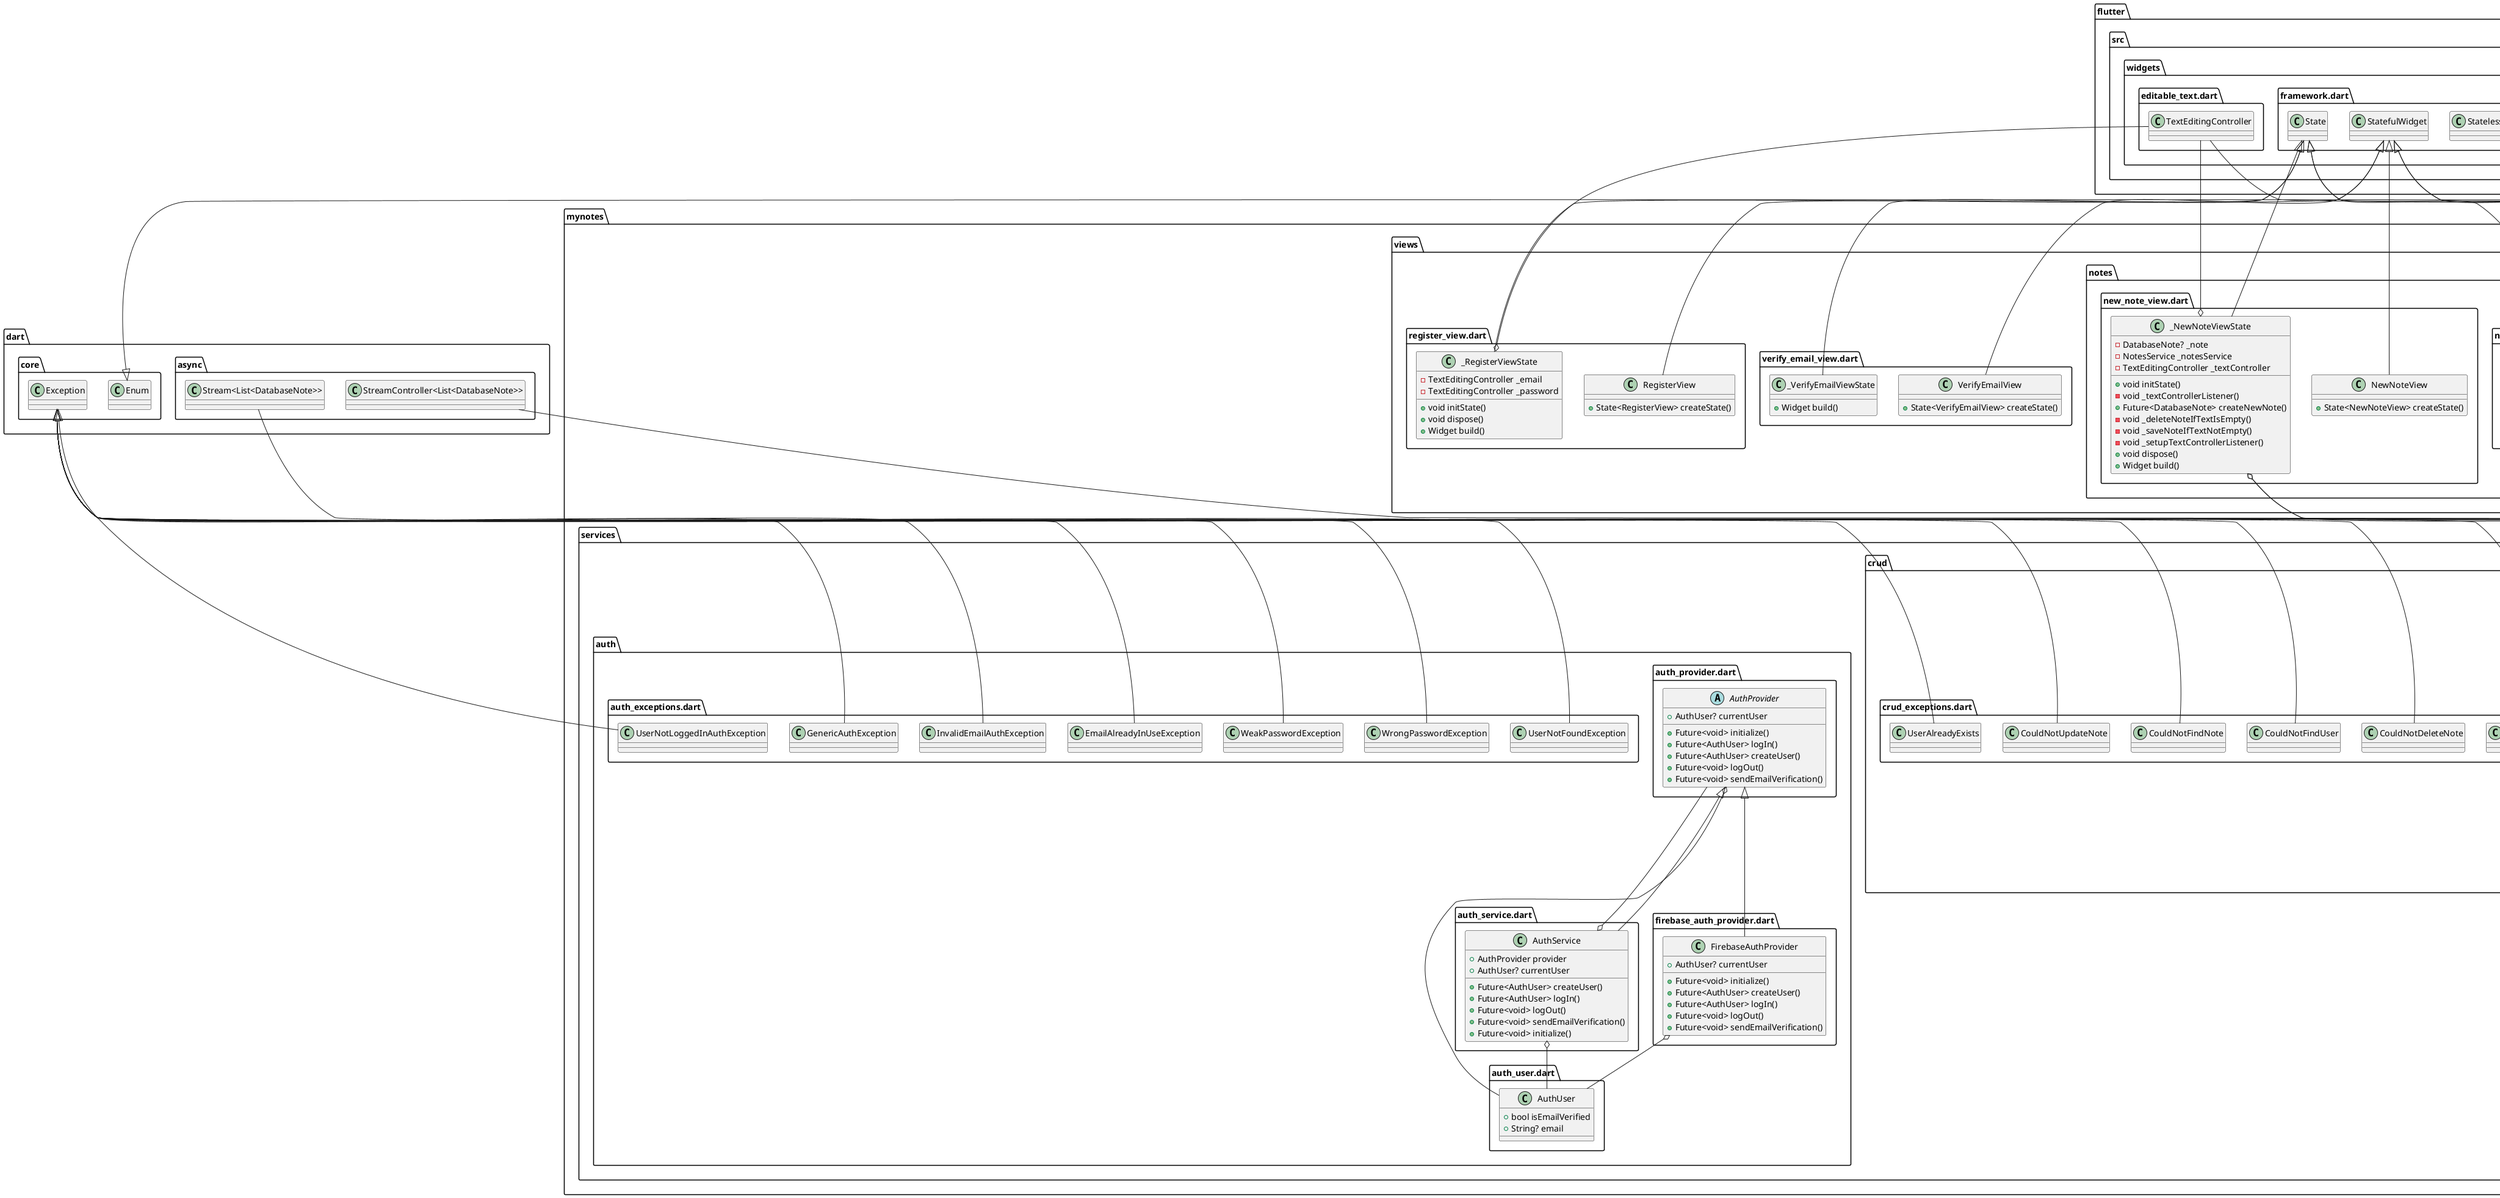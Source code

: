 @startuml
set namespaceSeparator ::

class "mynotes::enums::menu_actions.dart::MenuAction" {
  +int index
  {static} +List<MenuAction> values
  {static} +MenuAction logout
}

"mynotes::enums::menu_actions.dart::MenuAction" o-- "mynotes::enums::menu_actions.dart::MenuAction"
"dart::core::Enum" <|-- "mynotes::enums::menu_actions.dart::MenuAction"

class "mynotes::firebase_options.dart::DefaultFirebaseOptions" {
  {static} +FirebaseOptions web
  {static} +FirebaseOptions android
  {static} +FirebaseOptions ios
  {static} +FirebaseOptions macos
  {static} +FirebaseOptions currentPlatform
}

"mynotes::firebase_options.dart::DefaultFirebaseOptions" o-- "firebase_core_platform_interface::firebase_core_platform_interface.dart::FirebaseOptions"

class "mynotes::main.dart::HomePage" {
  +Widget build()
}

"flutter::src::widgets::framework.dart::StatelessWidget" <|-- "mynotes::main.dart::HomePage"

class "mynotes::views::login_view.dart::LoginView" {
  +State<LoginView> createState()
}

"flutter::src::widgets::framework.dart::StatefulWidget" <|-- "mynotes::views::login_view.dart::LoginView"

class "mynotes::views::login_view.dart::_LoginViewState" {
  -TextEditingController _email
  -TextEditingController _password
  +void initState()
  +void dispose()
  +Widget build()
}

"mynotes::views::login_view.dart::_LoginViewState" o-- "flutter::src::widgets::editable_text.dart::TextEditingController"
"flutter::src::widgets::framework.dart::State" <|-- "mynotes::views::login_view.dart::_LoginViewState"

class "mynotes::views::notes::notes_view.dart::NotesView" {
  +State<NotesView> createState()
}

"flutter::src::widgets::framework.dart::StatefulWidget" <|-- "mynotes::views::notes::notes_view.dart::NotesView"

class "mynotes::views::notes::notes_view.dart::_NotesViewState" {
  -NotesService _notesService
  +String userEmail
  +void initState()
  +void dispose()
  +Widget build()
}

"mynotes::views::notes::notes_view.dart::_NotesViewState" o-- "mynotes::services::crud::notes_service.dart::NotesService"
"flutter::src::widgets::framework.dart::State" <|-- "mynotes::views::notes::notes_view.dart::_NotesViewState"

class "mynotes::views::notes::new_note_view.dart::NewNoteView" {
  +State<NewNoteView> createState()
}

"flutter::src::widgets::framework.dart::StatefulWidget" <|-- "mynotes::views::notes::new_note_view.dart::NewNoteView"

class "mynotes::views::notes::new_note_view.dart::_NewNoteViewState" {
  -DatabaseNote? _note
  -NotesService _notesService
  -TextEditingController _textController
  +void initState()
  -void _textControllerListener()
  +Future<DatabaseNote> createNewNote()
  -void _deleteNoteIfTextIsEmpty()
  -void _saveNoteIfTextNotEmpty()
  -void _setupTextControllerListener()
  +void dispose()
  +Widget build()
}

"mynotes::views::notes::new_note_view.dart::_NewNoteViewState" o-- "mynotes::services::crud::notes_service.dart::DatabaseNote"
"mynotes::views::notes::new_note_view.dart::_NewNoteViewState" o-- "mynotes::services::crud::notes_service.dart::NotesService"
"mynotes::views::notes::new_note_view.dart::_NewNoteViewState" o-- "flutter::src::widgets::editable_text.dart::TextEditingController"
"flutter::src::widgets::framework.dart::State" <|-- "mynotes::views::notes::new_note_view.dart::_NewNoteViewState"

class "mynotes::views::verify_email_view.dart::VerifyEmailView" {
  +State<VerifyEmailView> createState()
}

"flutter::src::widgets::framework.dart::StatefulWidget" <|-- "mynotes::views::verify_email_view.dart::VerifyEmailView"

class "mynotes::views::verify_email_view.dart::_VerifyEmailViewState" {
  +Widget build()
}

"flutter::src::widgets::framework.dart::State" <|-- "mynotes::views::verify_email_view.dart::_VerifyEmailViewState"

class "mynotes::views::register_view.dart::RegisterView" {
  +State<RegisterView> createState()
}

"flutter::src::widgets::framework.dart::StatefulWidget" <|-- "mynotes::views::register_view.dart::RegisterView"

class "mynotes::views::register_view.dart::_RegisterViewState" {
  -TextEditingController _email
  -TextEditingController _password
  +void initState()
  +void dispose()
  +Widget build()
}

"mynotes::views::register_view.dart::_RegisterViewState" o-- "flutter::src::widgets::editable_text.dart::TextEditingController"
"flutter::src::widgets::framework.dart::State" <|-- "mynotes::views::register_view.dart::_RegisterViewState"

class "mynotes::services::auth::auth_user.dart::AuthUser" {
  +bool isEmailVerified
  +String? email
}

abstract class "mynotes::services::auth::auth_provider.dart::AuthProvider" {
  +AuthUser? currentUser
  +Future<void> initialize()
  +Future<AuthUser> logIn()
  +Future<AuthUser> createUser()
  +Future<void> logOut()
  +Future<void> sendEmailVerification()
}

"mynotes::services::auth::auth_provider.dart::AuthProvider" o-- "mynotes::services::auth::auth_user.dart::AuthUser"

class "mynotes::services::auth::auth_service.dart::AuthService" {
  +AuthProvider provider
  +AuthUser? currentUser
  +Future<AuthUser> createUser()
  +Future<AuthUser> logIn()
  +Future<void> logOut()
  +Future<void> sendEmailVerification()
  +Future<void> initialize()
}

"mynotes::services::auth::auth_service.dart::AuthService" o-- "mynotes::services::auth::auth_provider.dart::AuthProvider"
"mynotes::services::auth::auth_service.dart::AuthService" o-- "mynotes::services::auth::auth_user.dart::AuthUser"
"mynotes::services::auth::auth_provider.dart::AuthProvider" <|-- "mynotes::services::auth::auth_service.dart::AuthService"

class "mynotes::services::auth::firebase_auth_provider.dart::FirebaseAuthProvider" {
  +AuthUser? currentUser
  +Future<void> initialize()
  +Future<AuthUser> createUser()
  +Future<AuthUser> logIn()
  +Future<void> logOut()
  +Future<void> sendEmailVerification()
}

"mynotes::services::auth::firebase_auth_provider.dart::FirebaseAuthProvider" o-- "mynotes::services::auth::auth_user.dart::AuthUser"
"mynotes::services::auth::auth_provider.dart::AuthProvider" <|-- "mynotes::services::auth::firebase_auth_provider.dart::FirebaseAuthProvider"

class "mynotes::services::auth::auth_exceptions.dart::UserNotFoundException" {
}

"dart::core::Exception" <|-- "mynotes::services::auth::auth_exceptions.dart::UserNotFoundException"

class "mynotes::services::auth::auth_exceptions.dart::WrongPasswordException" {
}

"dart::core::Exception" <|-- "mynotes::services::auth::auth_exceptions.dart::WrongPasswordException"

class "mynotes::services::auth::auth_exceptions.dart::WeakPasswordException" {
}

"dart::core::Exception" <|-- "mynotes::services::auth::auth_exceptions.dart::WeakPasswordException"

class "mynotes::services::auth::auth_exceptions.dart::EmailAlreadyInUseException" {
}

"dart::core::Exception" <|-- "mynotes::services::auth::auth_exceptions.dart::EmailAlreadyInUseException"

class "mynotes::services::auth::auth_exceptions.dart::InvalidEmailAuthException" {
}

"dart::core::Exception" <|-- "mynotes::services::auth::auth_exceptions.dart::InvalidEmailAuthException"

class "mynotes::services::auth::auth_exceptions.dart::GenericAuthException" {
}

"dart::core::Exception" <|-- "mynotes::services::auth::auth_exceptions.dart::GenericAuthException"

class "mynotes::services::auth::auth_exceptions.dart::UserNotLoggedInAuthException" {
}

"dart::core::Exception" <|-- "mynotes::services::auth::auth_exceptions.dart::UserNotLoggedInAuthException"

class "mynotes::services::crud::notes_service.dart::NotesService" {
  -Database? _db
  -List<DatabaseNote> _notes
  -StreamController<List<DatabaseNote>> _notesStreamController
  {static} -NotesService _shared
  +Stream<List<DatabaseNote>> allNotes
  -Future<void> _ensureDbIsOpen()
  -Database _getDatabaseOrThrow()
  +Future<void> open()
  +Future<void> close()
  +Future<DatabaseUser> getOrCreateUser()
  -Future<void> _cacheNotes()
  +Future<DatabaseNote> updateNote()
  +Future<Iterable<DatabaseNote>> getAllNotes()
  +Future<DatabaseNote> getNote()
  +Future<int> deleteAllNotes()
  +Future<void> deleteNote()
  +Future<DatabaseNote> createNote()
  +Future<DatabaseUser> getUser()
  +Future<void> deleteUser()
  +Future<DatabaseUser> createUser()
}

"mynotes::services::crud::notes_service.dart::NotesService" o-- "sqflite_common::sqlite_api.dart::Database"
"mynotes::services::crud::notes_service.dart::NotesService" o-- "dart::async::StreamController<List<DatabaseNote>>"
"mynotes::services::crud::notes_service.dart::NotesService" o-- "mynotes::services::crud::notes_service.dart::NotesService"
"mynotes::services::crud::notes_service.dart::NotesService" o-- "dart::async::Stream<List<DatabaseNote>>"

class "mynotes::services::crud::notes_service.dart::DatabaseUser" {
  +int id
  +String email
  +int hashCode
  +String toString()
  +bool ==()
}

class "mynotes::services::crud::notes_service.dart::DatabaseNote" {
  +int id
  +int userId
  +String text
  +String timestamp
  +bool isSyncedWithCloud
  +int hashCode
  +String toString()
  +bool ==()
}

class "mynotes::services::crud::crud_exceptions.dart::DatabaseAlreadyOpenException" {
}

"dart::core::Exception" <|-- "mynotes::services::crud::crud_exceptions.dart::DatabaseAlreadyOpenException"

class "mynotes::services::crud::crud_exceptions.dart::DatabaseIsNotOpen" {
}

"dart::core::Exception" <|-- "mynotes::services::crud::crud_exceptions.dart::DatabaseIsNotOpen"

class "mynotes::services::crud::crud_exceptions.dart::UnableToGetDocumentsDirectory" {
}

"dart::core::Exception" <|-- "mynotes::services::crud::crud_exceptions.dart::UnableToGetDocumentsDirectory"

class "mynotes::services::crud::crud_exceptions.dart::CouldNotDeleteUser" {
}

"dart::core::Exception" <|-- "mynotes::services::crud::crud_exceptions.dart::CouldNotDeleteUser"

class "mynotes::services::crud::crud_exceptions.dart::CouldNotDeleteNote" {
}

"dart::core::Exception" <|-- "mynotes::services::crud::crud_exceptions.dart::CouldNotDeleteNote"

class "mynotes::services::crud::crud_exceptions.dart::CouldNotFindUser" {
}

"dart::core::Exception" <|-- "mynotes::services::crud::crud_exceptions.dart::CouldNotFindUser"

class "mynotes::services::crud::crud_exceptions.dart::CouldNotFindNote" {
}

"dart::core::Exception" <|-- "mynotes::services::crud::crud_exceptions.dart::CouldNotFindNote"

class "mynotes::services::crud::crud_exceptions.dart::CouldNotUpdateNote" {
}

"dart::core::Exception" <|-- "mynotes::services::crud::crud_exceptions.dart::CouldNotUpdateNote"

class "mynotes::services::crud::crud_exceptions.dart::UserAlreadyExists" {
}

"dart::core::Exception" <|-- "mynotes::services::crud::crud_exceptions.dart::UserAlreadyExists"


@enduml